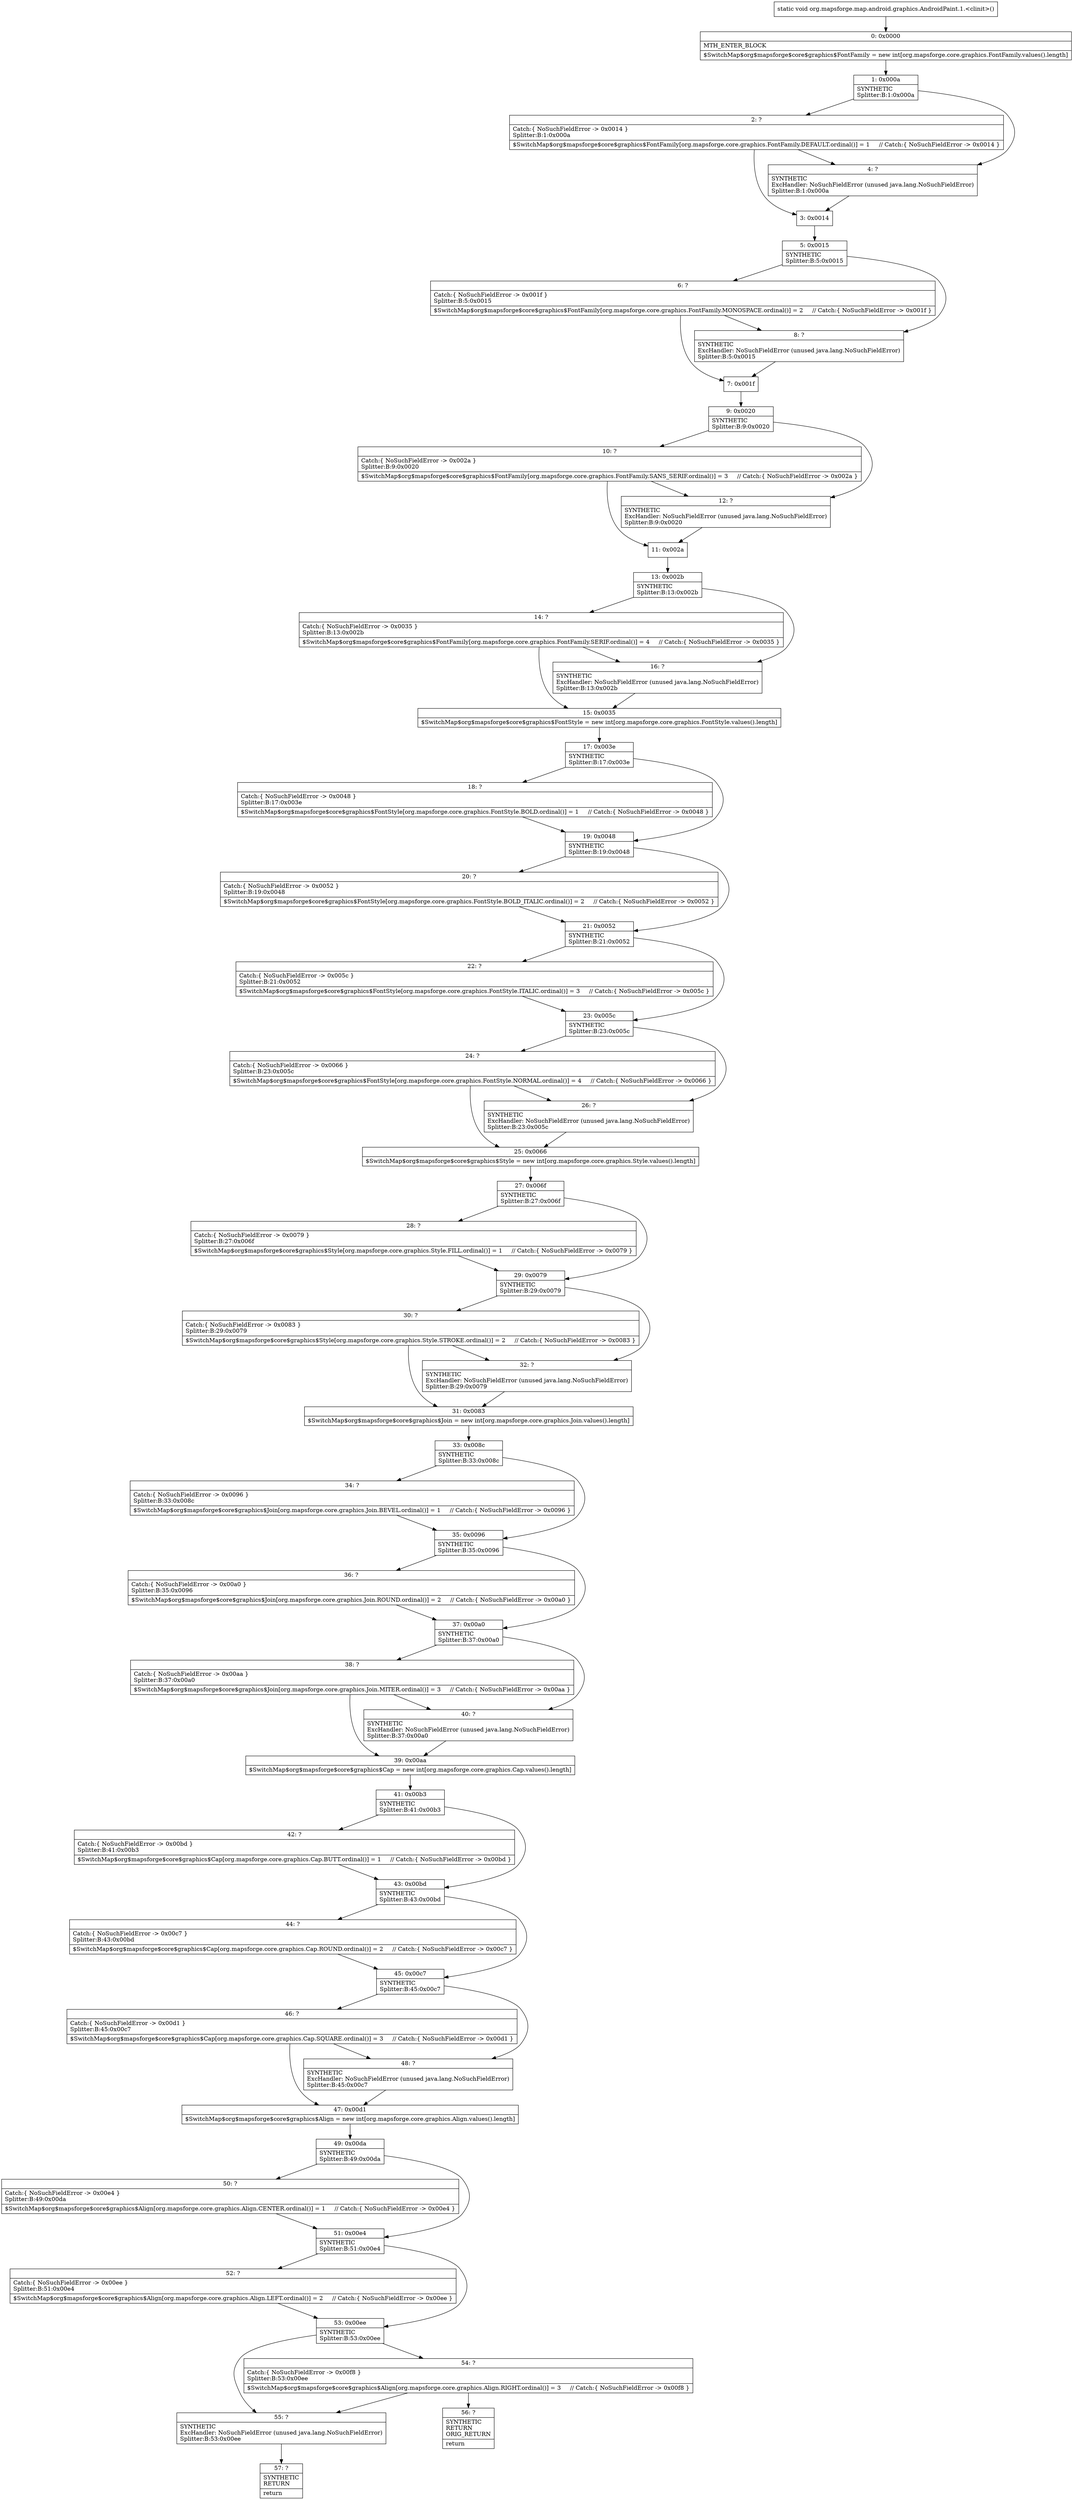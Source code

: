 digraph "CFG fororg.mapsforge.map.android.graphics.AndroidPaint.1.\<clinit\>()V" {
Node_0 [shape=record,label="{0\:\ 0x0000|MTH_ENTER_BLOCK\l|$SwitchMap$org$mapsforge$core$graphics$FontFamily = new int[org.mapsforge.core.graphics.FontFamily.values().length]\l}"];
Node_1 [shape=record,label="{1\:\ 0x000a|SYNTHETIC\lSplitter:B:1:0x000a\l}"];
Node_2 [shape=record,label="{2\:\ ?|Catch:\{ NoSuchFieldError \-\> 0x0014 \}\lSplitter:B:1:0x000a\l|$SwitchMap$org$mapsforge$core$graphics$FontFamily[org.mapsforge.core.graphics.FontFamily.DEFAULT.ordinal()] = 1     \/\/ Catch:\{ NoSuchFieldError \-\> 0x0014 \}\l}"];
Node_3 [shape=record,label="{3\:\ 0x0014}"];
Node_4 [shape=record,label="{4\:\ ?|SYNTHETIC\lExcHandler: NoSuchFieldError (unused java.lang.NoSuchFieldError)\lSplitter:B:1:0x000a\l}"];
Node_5 [shape=record,label="{5\:\ 0x0015|SYNTHETIC\lSplitter:B:5:0x0015\l}"];
Node_6 [shape=record,label="{6\:\ ?|Catch:\{ NoSuchFieldError \-\> 0x001f \}\lSplitter:B:5:0x0015\l|$SwitchMap$org$mapsforge$core$graphics$FontFamily[org.mapsforge.core.graphics.FontFamily.MONOSPACE.ordinal()] = 2     \/\/ Catch:\{ NoSuchFieldError \-\> 0x001f \}\l}"];
Node_7 [shape=record,label="{7\:\ 0x001f}"];
Node_8 [shape=record,label="{8\:\ ?|SYNTHETIC\lExcHandler: NoSuchFieldError (unused java.lang.NoSuchFieldError)\lSplitter:B:5:0x0015\l}"];
Node_9 [shape=record,label="{9\:\ 0x0020|SYNTHETIC\lSplitter:B:9:0x0020\l}"];
Node_10 [shape=record,label="{10\:\ ?|Catch:\{ NoSuchFieldError \-\> 0x002a \}\lSplitter:B:9:0x0020\l|$SwitchMap$org$mapsforge$core$graphics$FontFamily[org.mapsforge.core.graphics.FontFamily.SANS_SERIF.ordinal()] = 3     \/\/ Catch:\{ NoSuchFieldError \-\> 0x002a \}\l}"];
Node_11 [shape=record,label="{11\:\ 0x002a}"];
Node_12 [shape=record,label="{12\:\ ?|SYNTHETIC\lExcHandler: NoSuchFieldError (unused java.lang.NoSuchFieldError)\lSplitter:B:9:0x0020\l}"];
Node_13 [shape=record,label="{13\:\ 0x002b|SYNTHETIC\lSplitter:B:13:0x002b\l}"];
Node_14 [shape=record,label="{14\:\ ?|Catch:\{ NoSuchFieldError \-\> 0x0035 \}\lSplitter:B:13:0x002b\l|$SwitchMap$org$mapsforge$core$graphics$FontFamily[org.mapsforge.core.graphics.FontFamily.SERIF.ordinal()] = 4     \/\/ Catch:\{ NoSuchFieldError \-\> 0x0035 \}\l}"];
Node_15 [shape=record,label="{15\:\ 0x0035|$SwitchMap$org$mapsforge$core$graphics$FontStyle = new int[org.mapsforge.core.graphics.FontStyle.values().length]\l}"];
Node_16 [shape=record,label="{16\:\ ?|SYNTHETIC\lExcHandler: NoSuchFieldError (unused java.lang.NoSuchFieldError)\lSplitter:B:13:0x002b\l}"];
Node_17 [shape=record,label="{17\:\ 0x003e|SYNTHETIC\lSplitter:B:17:0x003e\l}"];
Node_18 [shape=record,label="{18\:\ ?|Catch:\{ NoSuchFieldError \-\> 0x0048 \}\lSplitter:B:17:0x003e\l|$SwitchMap$org$mapsforge$core$graphics$FontStyle[org.mapsforge.core.graphics.FontStyle.BOLD.ordinal()] = 1     \/\/ Catch:\{ NoSuchFieldError \-\> 0x0048 \}\l}"];
Node_19 [shape=record,label="{19\:\ 0x0048|SYNTHETIC\lSplitter:B:19:0x0048\l}"];
Node_20 [shape=record,label="{20\:\ ?|Catch:\{ NoSuchFieldError \-\> 0x0052 \}\lSplitter:B:19:0x0048\l|$SwitchMap$org$mapsforge$core$graphics$FontStyle[org.mapsforge.core.graphics.FontStyle.BOLD_ITALIC.ordinal()] = 2     \/\/ Catch:\{ NoSuchFieldError \-\> 0x0052 \}\l}"];
Node_21 [shape=record,label="{21\:\ 0x0052|SYNTHETIC\lSplitter:B:21:0x0052\l}"];
Node_22 [shape=record,label="{22\:\ ?|Catch:\{ NoSuchFieldError \-\> 0x005c \}\lSplitter:B:21:0x0052\l|$SwitchMap$org$mapsforge$core$graphics$FontStyle[org.mapsforge.core.graphics.FontStyle.ITALIC.ordinal()] = 3     \/\/ Catch:\{ NoSuchFieldError \-\> 0x005c \}\l}"];
Node_23 [shape=record,label="{23\:\ 0x005c|SYNTHETIC\lSplitter:B:23:0x005c\l}"];
Node_24 [shape=record,label="{24\:\ ?|Catch:\{ NoSuchFieldError \-\> 0x0066 \}\lSplitter:B:23:0x005c\l|$SwitchMap$org$mapsforge$core$graphics$FontStyle[org.mapsforge.core.graphics.FontStyle.NORMAL.ordinal()] = 4     \/\/ Catch:\{ NoSuchFieldError \-\> 0x0066 \}\l}"];
Node_25 [shape=record,label="{25\:\ 0x0066|$SwitchMap$org$mapsforge$core$graphics$Style = new int[org.mapsforge.core.graphics.Style.values().length]\l}"];
Node_26 [shape=record,label="{26\:\ ?|SYNTHETIC\lExcHandler: NoSuchFieldError (unused java.lang.NoSuchFieldError)\lSplitter:B:23:0x005c\l}"];
Node_27 [shape=record,label="{27\:\ 0x006f|SYNTHETIC\lSplitter:B:27:0x006f\l}"];
Node_28 [shape=record,label="{28\:\ ?|Catch:\{ NoSuchFieldError \-\> 0x0079 \}\lSplitter:B:27:0x006f\l|$SwitchMap$org$mapsforge$core$graphics$Style[org.mapsforge.core.graphics.Style.FILL.ordinal()] = 1     \/\/ Catch:\{ NoSuchFieldError \-\> 0x0079 \}\l}"];
Node_29 [shape=record,label="{29\:\ 0x0079|SYNTHETIC\lSplitter:B:29:0x0079\l}"];
Node_30 [shape=record,label="{30\:\ ?|Catch:\{ NoSuchFieldError \-\> 0x0083 \}\lSplitter:B:29:0x0079\l|$SwitchMap$org$mapsforge$core$graphics$Style[org.mapsforge.core.graphics.Style.STROKE.ordinal()] = 2     \/\/ Catch:\{ NoSuchFieldError \-\> 0x0083 \}\l}"];
Node_31 [shape=record,label="{31\:\ 0x0083|$SwitchMap$org$mapsforge$core$graphics$Join = new int[org.mapsforge.core.graphics.Join.values().length]\l}"];
Node_32 [shape=record,label="{32\:\ ?|SYNTHETIC\lExcHandler: NoSuchFieldError (unused java.lang.NoSuchFieldError)\lSplitter:B:29:0x0079\l}"];
Node_33 [shape=record,label="{33\:\ 0x008c|SYNTHETIC\lSplitter:B:33:0x008c\l}"];
Node_34 [shape=record,label="{34\:\ ?|Catch:\{ NoSuchFieldError \-\> 0x0096 \}\lSplitter:B:33:0x008c\l|$SwitchMap$org$mapsforge$core$graphics$Join[org.mapsforge.core.graphics.Join.BEVEL.ordinal()] = 1     \/\/ Catch:\{ NoSuchFieldError \-\> 0x0096 \}\l}"];
Node_35 [shape=record,label="{35\:\ 0x0096|SYNTHETIC\lSplitter:B:35:0x0096\l}"];
Node_36 [shape=record,label="{36\:\ ?|Catch:\{ NoSuchFieldError \-\> 0x00a0 \}\lSplitter:B:35:0x0096\l|$SwitchMap$org$mapsforge$core$graphics$Join[org.mapsforge.core.graphics.Join.ROUND.ordinal()] = 2     \/\/ Catch:\{ NoSuchFieldError \-\> 0x00a0 \}\l}"];
Node_37 [shape=record,label="{37\:\ 0x00a0|SYNTHETIC\lSplitter:B:37:0x00a0\l}"];
Node_38 [shape=record,label="{38\:\ ?|Catch:\{ NoSuchFieldError \-\> 0x00aa \}\lSplitter:B:37:0x00a0\l|$SwitchMap$org$mapsforge$core$graphics$Join[org.mapsforge.core.graphics.Join.MITER.ordinal()] = 3     \/\/ Catch:\{ NoSuchFieldError \-\> 0x00aa \}\l}"];
Node_39 [shape=record,label="{39\:\ 0x00aa|$SwitchMap$org$mapsforge$core$graphics$Cap = new int[org.mapsforge.core.graphics.Cap.values().length]\l}"];
Node_40 [shape=record,label="{40\:\ ?|SYNTHETIC\lExcHandler: NoSuchFieldError (unused java.lang.NoSuchFieldError)\lSplitter:B:37:0x00a0\l}"];
Node_41 [shape=record,label="{41\:\ 0x00b3|SYNTHETIC\lSplitter:B:41:0x00b3\l}"];
Node_42 [shape=record,label="{42\:\ ?|Catch:\{ NoSuchFieldError \-\> 0x00bd \}\lSplitter:B:41:0x00b3\l|$SwitchMap$org$mapsforge$core$graphics$Cap[org.mapsforge.core.graphics.Cap.BUTT.ordinal()] = 1     \/\/ Catch:\{ NoSuchFieldError \-\> 0x00bd \}\l}"];
Node_43 [shape=record,label="{43\:\ 0x00bd|SYNTHETIC\lSplitter:B:43:0x00bd\l}"];
Node_44 [shape=record,label="{44\:\ ?|Catch:\{ NoSuchFieldError \-\> 0x00c7 \}\lSplitter:B:43:0x00bd\l|$SwitchMap$org$mapsforge$core$graphics$Cap[org.mapsforge.core.graphics.Cap.ROUND.ordinal()] = 2     \/\/ Catch:\{ NoSuchFieldError \-\> 0x00c7 \}\l}"];
Node_45 [shape=record,label="{45\:\ 0x00c7|SYNTHETIC\lSplitter:B:45:0x00c7\l}"];
Node_46 [shape=record,label="{46\:\ ?|Catch:\{ NoSuchFieldError \-\> 0x00d1 \}\lSplitter:B:45:0x00c7\l|$SwitchMap$org$mapsforge$core$graphics$Cap[org.mapsforge.core.graphics.Cap.SQUARE.ordinal()] = 3     \/\/ Catch:\{ NoSuchFieldError \-\> 0x00d1 \}\l}"];
Node_47 [shape=record,label="{47\:\ 0x00d1|$SwitchMap$org$mapsforge$core$graphics$Align = new int[org.mapsforge.core.graphics.Align.values().length]\l}"];
Node_48 [shape=record,label="{48\:\ ?|SYNTHETIC\lExcHandler: NoSuchFieldError (unused java.lang.NoSuchFieldError)\lSplitter:B:45:0x00c7\l}"];
Node_49 [shape=record,label="{49\:\ 0x00da|SYNTHETIC\lSplitter:B:49:0x00da\l}"];
Node_50 [shape=record,label="{50\:\ ?|Catch:\{ NoSuchFieldError \-\> 0x00e4 \}\lSplitter:B:49:0x00da\l|$SwitchMap$org$mapsforge$core$graphics$Align[org.mapsforge.core.graphics.Align.CENTER.ordinal()] = 1     \/\/ Catch:\{ NoSuchFieldError \-\> 0x00e4 \}\l}"];
Node_51 [shape=record,label="{51\:\ 0x00e4|SYNTHETIC\lSplitter:B:51:0x00e4\l}"];
Node_52 [shape=record,label="{52\:\ ?|Catch:\{ NoSuchFieldError \-\> 0x00ee \}\lSplitter:B:51:0x00e4\l|$SwitchMap$org$mapsforge$core$graphics$Align[org.mapsforge.core.graphics.Align.LEFT.ordinal()] = 2     \/\/ Catch:\{ NoSuchFieldError \-\> 0x00ee \}\l}"];
Node_53 [shape=record,label="{53\:\ 0x00ee|SYNTHETIC\lSplitter:B:53:0x00ee\l}"];
Node_54 [shape=record,label="{54\:\ ?|Catch:\{ NoSuchFieldError \-\> 0x00f8 \}\lSplitter:B:53:0x00ee\l|$SwitchMap$org$mapsforge$core$graphics$Align[org.mapsforge.core.graphics.Align.RIGHT.ordinal()] = 3     \/\/ Catch:\{ NoSuchFieldError \-\> 0x00f8 \}\l}"];
Node_55 [shape=record,label="{55\:\ ?|SYNTHETIC\lExcHandler: NoSuchFieldError (unused java.lang.NoSuchFieldError)\lSplitter:B:53:0x00ee\l}"];
Node_56 [shape=record,label="{56\:\ ?|SYNTHETIC\lRETURN\lORIG_RETURN\l|return\l}"];
Node_57 [shape=record,label="{57\:\ ?|SYNTHETIC\lRETURN\l|return\l}"];
MethodNode[shape=record,label="{static void org.mapsforge.map.android.graphics.AndroidPaint.1.\<clinit\>() }"];
MethodNode -> Node_0;
Node_0 -> Node_1;
Node_1 -> Node_2;
Node_1 -> Node_4;
Node_2 -> Node_3;
Node_2 -> Node_4;
Node_3 -> Node_5;
Node_4 -> Node_3;
Node_5 -> Node_6;
Node_5 -> Node_8;
Node_6 -> Node_7;
Node_6 -> Node_8;
Node_7 -> Node_9;
Node_8 -> Node_7;
Node_9 -> Node_10;
Node_9 -> Node_12;
Node_10 -> Node_11;
Node_10 -> Node_12;
Node_11 -> Node_13;
Node_12 -> Node_11;
Node_13 -> Node_14;
Node_13 -> Node_16;
Node_14 -> Node_15;
Node_14 -> Node_16;
Node_15 -> Node_17;
Node_16 -> Node_15;
Node_17 -> Node_18;
Node_17 -> Node_19;
Node_18 -> Node_19;
Node_19 -> Node_20;
Node_19 -> Node_21;
Node_20 -> Node_21;
Node_21 -> Node_22;
Node_21 -> Node_23;
Node_22 -> Node_23;
Node_23 -> Node_24;
Node_23 -> Node_26;
Node_24 -> Node_25;
Node_24 -> Node_26;
Node_25 -> Node_27;
Node_26 -> Node_25;
Node_27 -> Node_28;
Node_27 -> Node_29;
Node_28 -> Node_29;
Node_29 -> Node_30;
Node_29 -> Node_32;
Node_30 -> Node_31;
Node_30 -> Node_32;
Node_31 -> Node_33;
Node_32 -> Node_31;
Node_33 -> Node_34;
Node_33 -> Node_35;
Node_34 -> Node_35;
Node_35 -> Node_36;
Node_35 -> Node_37;
Node_36 -> Node_37;
Node_37 -> Node_38;
Node_37 -> Node_40;
Node_38 -> Node_39;
Node_38 -> Node_40;
Node_39 -> Node_41;
Node_40 -> Node_39;
Node_41 -> Node_42;
Node_41 -> Node_43;
Node_42 -> Node_43;
Node_43 -> Node_44;
Node_43 -> Node_45;
Node_44 -> Node_45;
Node_45 -> Node_46;
Node_45 -> Node_48;
Node_46 -> Node_47;
Node_46 -> Node_48;
Node_47 -> Node_49;
Node_48 -> Node_47;
Node_49 -> Node_50;
Node_49 -> Node_51;
Node_50 -> Node_51;
Node_51 -> Node_52;
Node_51 -> Node_53;
Node_52 -> Node_53;
Node_53 -> Node_54;
Node_53 -> Node_55;
Node_54 -> Node_55;
Node_54 -> Node_56;
Node_55 -> Node_57;
}

